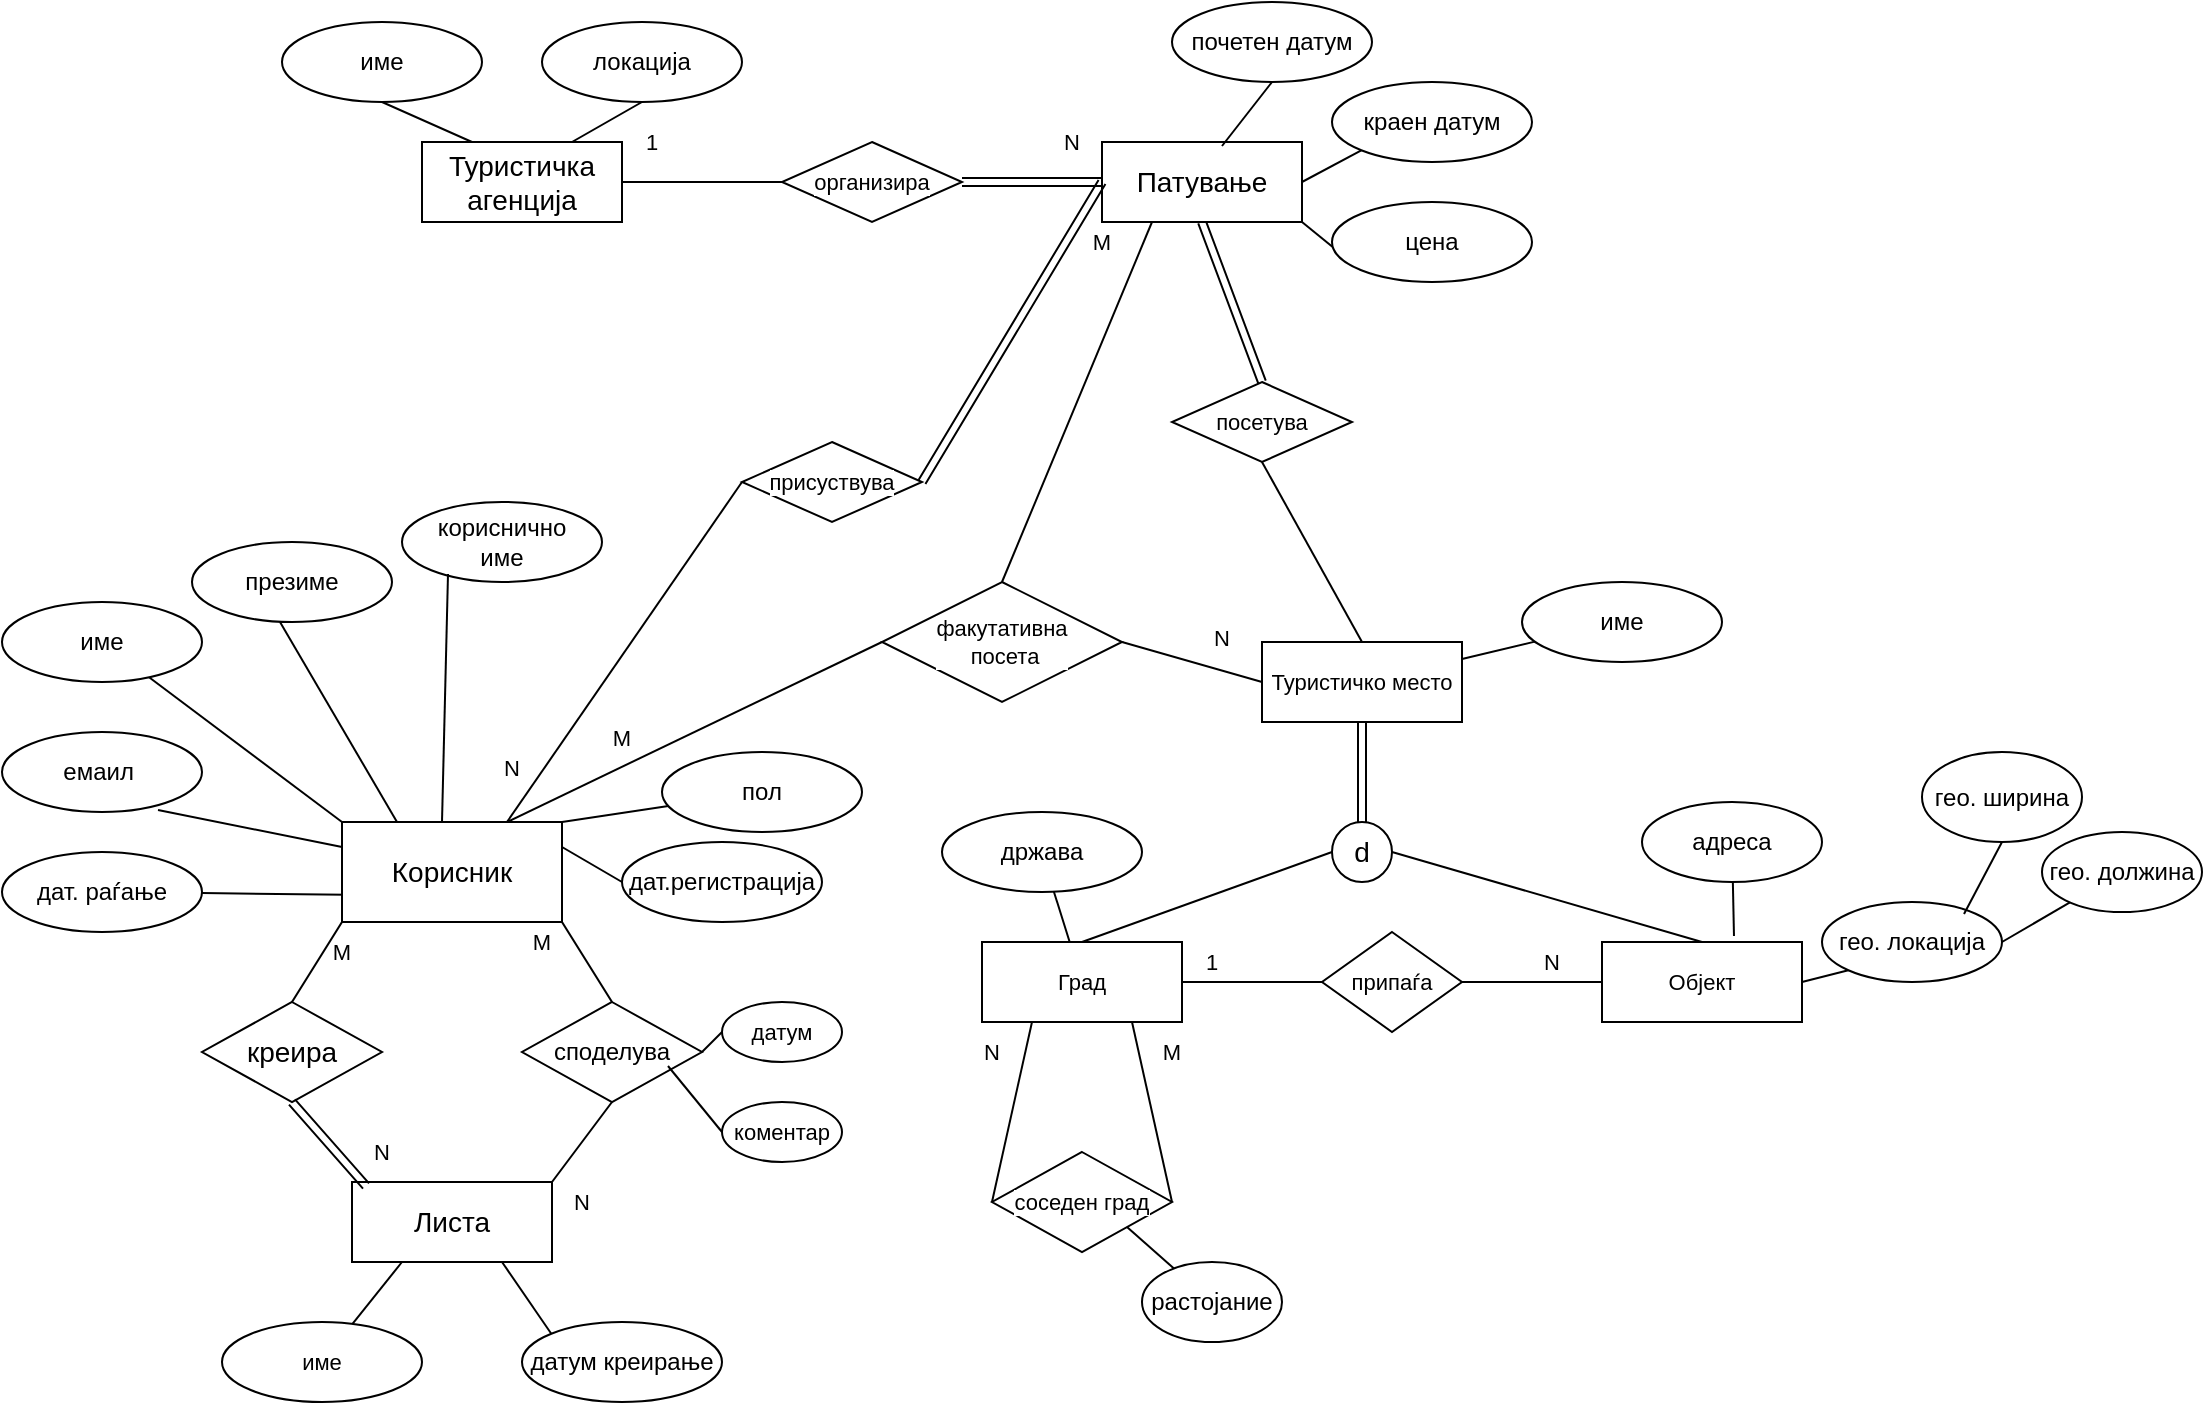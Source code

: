 <mxfile version="24.4.8" type="github">
  <diagram id="R2lEEEUBdFMjLlhIrx00" name="Page-1">
    <mxGraphModel dx="2317" dy="1823" grid="1" gridSize="10" guides="1" tooltips="1" connect="1" arrows="1" fold="1" page="1" pageScale="1" pageWidth="850" pageHeight="1100" math="0" shadow="0" extFonts="Permanent Marker^https://fonts.googleapis.com/css?family=Permanent+Marker">
      <root>
        <mxCell id="0" />
        <mxCell id="1" parent="0" />
        <mxCell id="7aG0326rbREsG-0OaRxS-46" style="edgeStyle=none;rounded=0;orthogonalLoop=1;jettySize=auto;html=1;exitX=0;exitY=0;exitDx=0;exitDy=0;strokeColor=default;align=center;verticalAlign=middle;fontFamily=Helvetica;fontSize=11;fontColor=default;labelBackgroundColor=default;endArrow=none;endFill=0;" edge="1" parent="1" source="7aG0326rbREsG-0OaRxS-36" target="7aG0326rbREsG-0OaRxS-37">
          <mxGeometry relative="1" as="geometry" />
        </mxCell>
        <mxCell id="7aG0326rbREsG-0OaRxS-49" style="edgeStyle=none;rounded=0;orthogonalLoop=1;jettySize=auto;html=1;exitX=1;exitY=0;exitDx=0;exitDy=0;strokeColor=default;align=center;verticalAlign=middle;fontFamily=Helvetica;fontSize=11;fontColor=default;labelBackgroundColor=default;endArrow=none;endFill=0;" edge="1" parent="1" source="7aG0326rbREsG-0OaRxS-36" target="7aG0326rbREsG-0OaRxS-43">
          <mxGeometry relative="1" as="geometry" />
        </mxCell>
        <mxCell id="7aG0326rbREsG-0OaRxS-50" style="edgeStyle=none;rounded=0;orthogonalLoop=1;jettySize=auto;html=1;exitX=1;exitY=0.25;exitDx=0;exitDy=0;entryX=0;entryY=0.5;entryDx=0;entryDy=0;strokeColor=default;align=center;verticalAlign=middle;fontFamily=Helvetica;fontSize=11;fontColor=default;labelBackgroundColor=default;endArrow=none;endFill=0;" edge="1" parent="1" source="7aG0326rbREsG-0OaRxS-36" target="7aG0326rbREsG-0OaRxS-42">
          <mxGeometry relative="1" as="geometry" />
        </mxCell>
        <mxCell id="7aG0326rbREsG-0OaRxS-51" style="edgeStyle=none;rounded=0;orthogonalLoop=1;jettySize=auto;html=1;exitX=1;exitY=0.75;exitDx=0;exitDy=0;strokeColor=default;align=center;verticalAlign=middle;fontFamily=Helvetica;fontSize=11;fontColor=default;labelBackgroundColor=default;endArrow=none;endFill=0;" edge="1" parent="1" source="7aG0326rbREsG-0OaRxS-36" target="7aG0326rbREsG-0OaRxS-41">
          <mxGeometry relative="1" as="geometry" />
        </mxCell>
        <mxCell id="7aG0326rbREsG-0OaRxS-58" style="edgeStyle=none;rounded=0;orthogonalLoop=1;jettySize=auto;html=1;exitX=0;exitY=1;exitDx=0;exitDy=0;entryX=0.5;entryY=0;entryDx=0;entryDy=0;strokeColor=default;align=center;verticalAlign=middle;fontFamily=Helvetica;fontSize=11;fontColor=default;labelBackgroundColor=default;endArrow=none;endFill=0;" edge="1" parent="1" source="7aG0326rbREsG-0OaRxS-36" target="7aG0326rbREsG-0OaRxS-57">
          <mxGeometry relative="1" as="geometry" />
        </mxCell>
        <mxCell id="7aG0326rbREsG-0OaRxS-67" style="edgeStyle=none;rounded=0;orthogonalLoop=1;jettySize=auto;html=1;exitX=1;exitY=1;exitDx=0;exitDy=0;entryX=0.5;entryY=0;entryDx=0;entryDy=0;strokeColor=default;align=center;verticalAlign=middle;fontFamily=Helvetica;fontSize=11;fontColor=default;labelBackgroundColor=default;endArrow=none;endFill=0;" edge="1" parent="1" source="7aG0326rbREsG-0OaRxS-36" target="7aG0326rbREsG-0OaRxS-66">
          <mxGeometry relative="1" as="geometry" />
        </mxCell>
        <mxCell id="7aG0326rbREsG-0OaRxS-138" style="edgeStyle=none;rounded=0;orthogonalLoop=1;jettySize=auto;html=1;exitX=0.75;exitY=0;exitDx=0;exitDy=0;entryX=0;entryY=0.5;entryDx=0;entryDy=0;strokeColor=default;align=center;verticalAlign=middle;fontFamily=Helvetica;fontSize=11;fontColor=default;labelBackgroundColor=default;endArrow=none;endFill=0;" edge="1" parent="1" source="7aG0326rbREsG-0OaRxS-36" target="7aG0326rbREsG-0OaRxS-137">
          <mxGeometry relative="1" as="geometry" />
        </mxCell>
        <mxCell id="7aG0326rbREsG-0OaRxS-144" style="edgeStyle=none;rounded=0;orthogonalLoop=1;jettySize=auto;html=1;exitX=0.75;exitY=0;exitDx=0;exitDy=0;entryX=0;entryY=0.5;entryDx=0;entryDy=0;strokeColor=default;align=center;verticalAlign=middle;fontFamily=Helvetica;fontSize=11;fontColor=default;labelBackgroundColor=default;endArrow=none;endFill=0;" edge="1" parent="1" source="7aG0326rbREsG-0OaRxS-36" target="7aG0326rbREsG-0OaRxS-143">
          <mxGeometry relative="1" as="geometry" />
        </mxCell>
        <mxCell id="7aG0326rbREsG-0OaRxS-36" value="&lt;font style=&quot;font-size: 14px;&quot;&gt;Корисник&lt;/font&gt;" style="whiteSpace=wrap;html=1;align=center;" vertex="1" parent="1">
          <mxGeometry x="140" y="180" width="110" height="50" as="geometry" />
        </mxCell>
        <mxCell id="7aG0326rbREsG-0OaRxS-37" value="име" style="ellipse;whiteSpace=wrap;html=1;align=center;" vertex="1" parent="1">
          <mxGeometry x="-30" y="70" width="100" height="40" as="geometry" />
        </mxCell>
        <mxCell id="7aG0326rbREsG-0OaRxS-38" value="презиме" style="ellipse;whiteSpace=wrap;html=1;align=center;" vertex="1" parent="1">
          <mxGeometry x="65" y="40" width="100" height="40" as="geometry" />
        </mxCell>
        <mxCell id="7aG0326rbREsG-0OaRxS-39" value="кориснично &lt;br&gt;име" style="ellipse;whiteSpace=wrap;html=1;align=center;" vertex="1" parent="1">
          <mxGeometry x="170" y="20" width="100" height="40" as="geometry" />
        </mxCell>
        <mxCell id="7aG0326rbREsG-0OaRxS-40" value="емаил&amp;nbsp;" style="ellipse;whiteSpace=wrap;html=1;align=center;" vertex="1" parent="1">
          <mxGeometry x="-30" y="135" width="100" height="40" as="geometry" />
        </mxCell>
        <mxCell id="7aG0326rbREsG-0OaRxS-41" value="дат. раѓање" style="ellipse;whiteSpace=wrap;html=1;align=center;" vertex="1" parent="1">
          <mxGeometry x="-30" y="195" width="100" height="40" as="geometry" />
        </mxCell>
        <mxCell id="7aG0326rbREsG-0OaRxS-42" value="дат.регистрација" style="ellipse;whiteSpace=wrap;html=1;align=center;" vertex="1" parent="1">
          <mxGeometry x="280" y="190" width="100" height="40" as="geometry" />
        </mxCell>
        <mxCell id="7aG0326rbREsG-0OaRxS-43" value="пол" style="ellipse;whiteSpace=wrap;html=1;align=center;" vertex="1" parent="1">
          <mxGeometry x="300" y="145" width="100" height="40" as="geometry" />
        </mxCell>
        <mxCell id="7aG0326rbREsG-0OaRxS-45" style="rounded=0;orthogonalLoop=1;jettySize=auto;html=1;exitX=0;exitY=0.25;exitDx=0;exitDy=0;entryX=0.78;entryY=0.975;entryDx=0;entryDy=0;entryPerimeter=0;endArrow=none;endFill=0;" edge="1" parent="1" source="7aG0326rbREsG-0OaRxS-36" target="7aG0326rbREsG-0OaRxS-40">
          <mxGeometry relative="1" as="geometry" />
        </mxCell>
        <mxCell id="7aG0326rbREsG-0OaRxS-47" style="edgeStyle=none;rounded=0;orthogonalLoop=1;jettySize=auto;html=1;exitX=0.25;exitY=0;exitDx=0;exitDy=0;entryX=0.44;entryY=1;entryDx=0;entryDy=0;entryPerimeter=0;strokeColor=default;align=center;verticalAlign=middle;fontFamily=Helvetica;fontSize=11;fontColor=default;labelBackgroundColor=default;endArrow=none;endFill=0;" edge="1" parent="1" source="7aG0326rbREsG-0OaRxS-36" target="7aG0326rbREsG-0OaRxS-38">
          <mxGeometry relative="1" as="geometry" />
        </mxCell>
        <mxCell id="7aG0326rbREsG-0OaRxS-48" style="edgeStyle=none;rounded=0;orthogonalLoop=1;jettySize=auto;html=1;exitX=0.5;exitY=0;exitDx=0;exitDy=0;entryX=0.23;entryY=0.9;entryDx=0;entryDy=0;entryPerimeter=0;strokeColor=default;align=center;verticalAlign=middle;fontFamily=Helvetica;fontSize=11;fontColor=default;labelBackgroundColor=default;endArrow=none;endFill=0;" edge="1" parent="1" target="7aG0326rbREsG-0OaRxS-39">
          <mxGeometry relative="1" as="geometry">
            <mxPoint x="190" y="180" as="sourcePoint" />
            <mxPoint x="172" y="52" as="targetPoint" />
          </mxGeometry>
        </mxCell>
        <mxCell id="7aG0326rbREsG-0OaRxS-55" style="edgeStyle=none;rounded=0;orthogonalLoop=1;jettySize=auto;html=1;exitX=0.25;exitY=1;exitDx=0;exitDy=0;strokeColor=default;align=center;verticalAlign=middle;fontFamily=Helvetica;fontSize=11;fontColor=default;labelBackgroundColor=default;endArrow=none;endFill=0;" edge="1" parent="1" source="7aG0326rbREsG-0OaRxS-52" target="7aG0326rbREsG-0OaRxS-53">
          <mxGeometry relative="1" as="geometry" />
        </mxCell>
        <mxCell id="7aG0326rbREsG-0OaRxS-56" style="edgeStyle=none;rounded=0;orthogonalLoop=1;jettySize=auto;html=1;exitX=0.75;exitY=1;exitDx=0;exitDy=0;entryX=0;entryY=0;entryDx=0;entryDy=0;strokeColor=default;align=center;verticalAlign=middle;fontFamily=Helvetica;fontSize=11;fontColor=default;labelBackgroundColor=default;endArrow=none;endFill=0;" edge="1" parent="1" source="7aG0326rbREsG-0OaRxS-52" target="7aG0326rbREsG-0OaRxS-54">
          <mxGeometry relative="1" as="geometry" />
        </mxCell>
        <mxCell id="7aG0326rbREsG-0OaRxS-52" value="&lt;font style=&quot;font-size: 14px;&quot;&gt;Листа&lt;/font&gt;" style="whiteSpace=wrap;html=1;align=center;fontFamily=Helvetica;fontSize=11;fontColor=default;labelBackgroundColor=default;" vertex="1" parent="1">
          <mxGeometry x="145" y="360" width="100" height="40" as="geometry" />
        </mxCell>
        <mxCell id="7aG0326rbREsG-0OaRxS-53" value="име" style="ellipse;whiteSpace=wrap;html=1;align=center;fontFamily=Helvetica;fontSize=11;fontColor=default;labelBackgroundColor=default;" vertex="1" parent="1">
          <mxGeometry x="80" y="430" width="100" height="40" as="geometry" />
        </mxCell>
        <mxCell id="7aG0326rbREsG-0OaRxS-54" value="датум креирање" style="ellipse;whiteSpace=wrap;html=1;align=center;" vertex="1" parent="1">
          <mxGeometry x="230" y="430" width="100" height="40" as="geometry" />
        </mxCell>
        <mxCell id="7aG0326rbREsG-0OaRxS-57" value="&lt;font style=&quot;font-size: 14px;&quot;&gt;креира&lt;/font&gt;" style="shape=rhombus;perimeter=rhombusPerimeter;whiteSpace=wrap;html=1;align=center;fontFamily=Helvetica;fontSize=11;fontColor=default;labelBackgroundColor=default;" vertex="1" parent="1">
          <mxGeometry x="70" y="270" width="90" height="50" as="geometry" />
        </mxCell>
        <mxCell id="7aG0326rbREsG-0OaRxS-59" style="edgeStyle=none;rounded=0;orthogonalLoop=1;jettySize=auto;html=1;exitX=0.5;exitY=1;exitDx=0;exitDy=0;entryX=0.07;entryY=0.05;entryDx=0;entryDy=0;entryPerimeter=0;strokeColor=default;align=center;verticalAlign=middle;fontFamily=Helvetica;fontSize=11;fontColor=default;labelBackgroundColor=default;endArrow=none;endFill=0;shape=link;" edge="1" parent="1" source="7aG0326rbREsG-0OaRxS-57" target="7aG0326rbREsG-0OaRxS-52">
          <mxGeometry relative="1" as="geometry" />
        </mxCell>
        <mxCell id="7aG0326rbREsG-0OaRxS-63" value="N" style="text;strokeColor=none;align=center;fillColor=none;html=1;verticalAlign=middle;whiteSpace=wrap;rounded=0;fontFamily=Helvetica;fontSize=11;fontColor=default;labelBackgroundColor=default;" vertex="1" parent="1">
          <mxGeometry x="130" y="330" width="60" height="30" as="geometry" />
        </mxCell>
        <mxCell id="7aG0326rbREsG-0OaRxS-64" value="M" style="text;strokeColor=none;align=center;fillColor=none;html=1;verticalAlign=middle;whiteSpace=wrap;rounded=0;fontFamily=Helvetica;fontSize=11;fontColor=default;labelBackgroundColor=default;" vertex="1" parent="1">
          <mxGeometry x="110" y="230" width="60" height="30" as="geometry" />
        </mxCell>
        <mxCell id="7aG0326rbREsG-0OaRxS-76" style="edgeStyle=none;rounded=0;orthogonalLoop=1;jettySize=auto;html=1;exitX=0.5;exitY=1;exitDx=0;exitDy=0;entryX=1;entryY=0;entryDx=0;entryDy=0;strokeColor=default;align=center;verticalAlign=middle;fontFamily=Helvetica;fontSize=11;fontColor=default;labelBackgroundColor=default;endArrow=none;endFill=0;" edge="1" parent="1" source="7aG0326rbREsG-0OaRxS-66" target="7aG0326rbREsG-0OaRxS-52">
          <mxGeometry relative="1" as="geometry" />
        </mxCell>
        <mxCell id="7aG0326rbREsG-0OaRxS-66" value="&lt;font style=&quot;font-size: 12px;&quot;&gt;споделува&lt;/font&gt;" style="shape=rhombus;perimeter=rhombusPerimeter;whiteSpace=wrap;html=1;align=center;fontFamily=Helvetica;fontSize=11;fontColor=default;labelBackgroundColor=default;" vertex="1" parent="1">
          <mxGeometry x="230" y="270" width="90" height="50" as="geometry" />
        </mxCell>
        <mxCell id="7aG0326rbREsG-0OaRxS-72" style="edgeStyle=none;rounded=0;orthogonalLoop=1;jettySize=auto;html=1;exitX=0;exitY=0.5;exitDx=0;exitDy=0;entryX=1;entryY=0.5;entryDx=0;entryDy=0;strokeColor=default;align=center;verticalAlign=middle;fontFamily=Helvetica;fontSize=11;fontColor=default;labelBackgroundColor=default;endArrow=none;endFill=0;" edge="1" parent="1" source="7aG0326rbREsG-0OaRxS-69" target="7aG0326rbREsG-0OaRxS-66">
          <mxGeometry relative="1" as="geometry" />
        </mxCell>
        <mxCell id="7aG0326rbREsG-0OaRxS-69" value="датум" style="ellipse;whiteSpace=wrap;html=1;align=center;fontFamily=Helvetica;fontSize=11;fontColor=default;labelBackgroundColor=default;" vertex="1" parent="1">
          <mxGeometry x="330" y="270" width="60" height="30" as="geometry" />
        </mxCell>
        <mxCell id="7aG0326rbREsG-0OaRxS-71" value="коментар" style="ellipse;whiteSpace=wrap;html=1;align=center;fontFamily=Helvetica;fontSize=11;fontColor=default;labelBackgroundColor=default;" vertex="1" parent="1">
          <mxGeometry x="330" y="320" width="60" height="30" as="geometry" />
        </mxCell>
        <mxCell id="7aG0326rbREsG-0OaRxS-73" style="edgeStyle=none;rounded=0;orthogonalLoop=1;jettySize=auto;html=1;exitX=0;exitY=0.5;exitDx=0;exitDy=0;entryX=0.811;entryY=0.64;entryDx=0;entryDy=0;entryPerimeter=0;strokeColor=default;align=center;verticalAlign=middle;fontFamily=Helvetica;fontSize=11;fontColor=default;labelBackgroundColor=default;endArrow=none;endFill=0;" edge="1" parent="1" source="7aG0326rbREsG-0OaRxS-71" target="7aG0326rbREsG-0OaRxS-66">
          <mxGeometry relative="1" as="geometry" />
        </mxCell>
        <mxCell id="7aG0326rbREsG-0OaRxS-77" value="N" style="text;strokeColor=none;align=center;fillColor=none;html=1;verticalAlign=middle;whiteSpace=wrap;rounded=0;fontFamily=Helvetica;fontSize=11;fontColor=default;labelBackgroundColor=default;" vertex="1" parent="1">
          <mxGeometry x="240" y="360" width="40" height="20" as="geometry" />
        </mxCell>
        <mxCell id="7aG0326rbREsG-0OaRxS-78" value="M" style="text;strokeColor=none;align=center;fillColor=none;html=1;verticalAlign=middle;whiteSpace=wrap;rounded=0;fontFamily=Helvetica;fontSize=11;fontColor=default;labelBackgroundColor=default;" vertex="1" parent="1">
          <mxGeometry x="220" y="230" width="40" height="20" as="geometry" />
        </mxCell>
        <mxCell id="7aG0326rbREsG-0OaRxS-79" value="Туристичко место" style="whiteSpace=wrap;html=1;align=center;fontFamily=Helvetica;fontSize=11;fontColor=default;labelBackgroundColor=default;" vertex="1" parent="1">
          <mxGeometry x="600" y="90" width="100" height="40" as="geometry" />
        </mxCell>
        <mxCell id="7aG0326rbREsG-0OaRxS-85" style="edgeStyle=none;rounded=0;orthogonalLoop=1;jettySize=auto;html=1;exitX=1;exitY=0.5;exitDx=0;exitDy=0;entryX=0.5;entryY=0;entryDx=0;entryDy=0;strokeColor=default;align=center;verticalAlign=middle;fontFamily=Helvetica;fontSize=11;fontColor=default;labelBackgroundColor=default;endArrow=none;endFill=0;" edge="1" parent="1" source="7aG0326rbREsG-0OaRxS-80" target="7aG0326rbREsG-0OaRxS-83">
          <mxGeometry relative="1" as="geometry" />
        </mxCell>
        <mxCell id="7aG0326rbREsG-0OaRxS-80" value="&lt;font style=&quot;font-size: 14px;&quot;&gt;d&lt;/font&gt;" style="ellipse;whiteSpace=wrap;html=1;aspect=fixed;fontFamily=Helvetica;fontSize=11;fontColor=default;labelBackgroundColor=default;" vertex="1" parent="1">
          <mxGeometry x="635" y="180" width="30" height="30" as="geometry" />
        </mxCell>
        <mxCell id="7aG0326rbREsG-0OaRxS-81" style="edgeStyle=none;rounded=0;orthogonalLoop=1;jettySize=auto;html=1;exitX=0.5;exitY=1;exitDx=0;exitDy=0;strokeColor=default;align=center;verticalAlign=middle;fontFamily=Helvetica;fontSize=11;fontColor=default;labelBackgroundColor=default;endArrow=none;endFill=0;shape=link;" edge="1" parent="1" source="7aG0326rbREsG-0OaRxS-79" target="7aG0326rbREsG-0OaRxS-80">
          <mxGeometry relative="1" as="geometry" />
        </mxCell>
        <mxCell id="7aG0326rbREsG-0OaRxS-84" style="edgeStyle=none;rounded=0;orthogonalLoop=1;jettySize=auto;html=1;exitX=0.5;exitY=0;exitDx=0;exitDy=0;entryX=0;entryY=0.5;entryDx=0;entryDy=0;strokeColor=default;align=center;verticalAlign=middle;fontFamily=Helvetica;fontSize=11;fontColor=default;labelBackgroundColor=default;endArrow=none;endFill=0;" edge="1" parent="1" source="7aG0326rbREsG-0OaRxS-82" target="7aG0326rbREsG-0OaRxS-80">
          <mxGeometry relative="1" as="geometry" />
        </mxCell>
        <mxCell id="7aG0326rbREsG-0OaRxS-100" value="" style="edgeStyle=none;rounded=0;orthogonalLoop=1;jettySize=auto;html=1;strokeColor=default;align=center;verticalAlign=middle;fontFamily=Helvetica;fontSize=11;fontColor=default;labelBackgroundColor=default;endArrow=none;endFill=0;" edge="1" parent="1" source="7aG0326rbREsG-0OaRxS-82" target="7aG0326rbREsG-0OaRxS-99">
          <mxGeometry relative="1" as="geometry" />
        </mxCell>
        <mxCell id="7aG0326rbREsG-0OaRxS-110" style="edgeStyle=none;rounded=0;orthogonalLoop=1;jettySize=auto;html=1;exitX=0.25;exitY=1;exitDx=0;exitDy=0;entryX=0;entryY=0.5;entryDx=0;entryDy=0;strokeColor=default;align=center;verticalAlign=middle;fontFamily=Helvetica;fontSize=11;fontColor=default;labelBackgroundColor=default;endArrow=none;endFill=0;" edge="1" parent="1" source="7aG0326rbREsG-0OaRxS-82" target="7aG0326rbREsG-0OaRxS-107">
          <mxGeometry relative="1" as="geometry" />
        </mxCell>
        <mxCell id="7aG0326rbREsG-0OaRxS-111" style="edgeStyle=none;rounded=0;orthogonalLoop=1;jettySize=auto;html=1;exitX=0.75;exitY=1;exitDx=0;exitDy=0;entryX=1;entryY=0.5;entryDx=0;entryDy=0;strokeColor=default;align=center;verticalAlign=middle;fontFamily=Helvetica;fontSize=11;fontColor=default;labelBackgroundColor=default;endArrow=none;endFill=0;" edge="1" parent="1" source="7aG0326rbREsG-0OaRxS-82" target="7aG0326rbREsG-0OaRxS-107">
          <mxGeometry relative="1" as="geometry" />
        </mxCell>
        <mxCell id="7aG0326rbREsG-0OaRxS-82" value="Град" style="whiteSpace=wrap;html=1;align=center;fontFamily=Helvetica;fontSize=11;fontColor=default;labelBackgroundColor=default;" vertex="1" parent="1">
          <mxGeometry x="460" y="240" width="100" height="40" as="geometry" />
        </mxCell>
        <mxCell id="7aG0326rbREsG-0OaRxS-92" style="edgeStyle=none;rounded=0;orthogonalLoop=1;jettySize=auto;html=1;exitX=1;exitY=0.5;exitDx=0;exitDy=0;entryX=0;entryY=1;entryDx=0;entryDy=0;strokeColor=default;align=center;verticalAlign=middle;fontFamily=Helvetica;fontSize=11;fontColor=default;labelBackgroundColor=default;endArrow=none;endFill=0;" edge="1" parent="1" source="7aG0326rbREsG-0OaRxS-83" target="7aG0326rbREsG-0OaRxS-89">
          <mxGeometry relative="1" as="geometry" />
        </mxCell>
        <mxCell id="7aG0326rbREsG-0OaRxS-83" value="Објект" style="whiteSpace=wrap;html=1;align=center;fontFamily=Helvetica;fontSize=11;fontColor=default;labelBackgroundColor=default;" vertex="1" parent="1">
          <mxGeometry x="770" y="240" width="100" height="40" as="geometry" />
        </mxCell>
        <mxCell id="7aG0326rbREsG-0OaRxS-87" value="" style="edgeStyle=none;rounded=0;orthogonalLoop=1;jettySize=auto;html=1;strokeColor=default;align=center;verticalAlign=middle;fontFamily=Helvetica;fontSize=11;fontColor=default;labelBackgroundColor=default;endArrow=none;endFill=0;" edge="1" parent="1" source="7aG0326rbREsG-0OaRxS-86" target="7aG0326rbREsG-0OaRxS-79">
          <mxGeometry relative="1" as="geometry" />
        </mxCell>
        <mxCell id="7aG0326rbREsG-0OaRxS-86" value="име" style="ellipse;whiteSpace=wrap;html=1;align=center;" vertex="1" parent="1">
          <mxGeometry x="730" y="60" width="100" height="40" as="geometry" />
        </mxCell>
        <mxCell id="7aG0326rbREsG-0OaRxS-91" value="" style="edgeStyle=none;rounded=0;orthogonalLoop=1;jettySize=auto;html=1;strokeColor=default;align=center;verticalAlign=middle;fontFamily=Helvetica;fontSize=11;fontColor=default;labelBackgroundColor=default;endArrow=none;endFill=0;entryX=0.66;entryY=-0.075;entryDx=0;entryDy=0;entryPerimeter=0;" edge="1" parent="1" source="7aG0326rbREsG-0OaRxS-88" target="7aG0326rbREsG-0OaRxS-83">
          <mxGeometry relative="1" as="geometry" />
        </mxCell>
        <mxCell id="7aG0326rbREsG-0OaRxS-88" value="адреса" style="ellipse;whiteSpace=wrap;html=1;align=center;" vertex="1" parent="1">
          <mxGeometry x="790" y="170" width="90" height="40" as="geometry" />
        </mxCell>
        <mxCell id="7aG0326rbREsG-0OaRxS-96" style="edgeStyle=none;rounded=0;orthogonalLoop=1;jettySize=auto;html=1;exitX=1;exitY=0.5;exitDx=0;exitDy=0;strokeColor=default;align=center;verticalAlign=middle;fontFamily=Helvetica;fontSize=11;fontColor=default;labelBackgroundColor=default;endArrow=none;endFill=0;" edge="1" parent="1" source="7aG0326rbREsG-0OaRxS-89" target="7aG0326rbREsG-0OaRxS-94">
          <mxGeometry relative="1" as="geometry" />
        </mxCell>
        <mxCell id="7aG0326rbREsG-0OaRxS-89" value="гео. локација" style="ellipse;whiteSpace=wrap;html=1;align=center;" vertex="1" parent="1">
          <mxGeometry x="880" y="220" width="90" height="40" as="geometry" />
        </mxCell>
        <mxCell id="7aG0326rbREsG-0OaRxS-93" value="гео. ширина" style="ellipse;whiteSpace=wrap;html=1;align=center;" vertex="1" parent="1">
          <mxGeometry x="930" y="145" width="80" height="45" as="geometry" />
        </mxCell>
        <mxCell id="7aG0326rbREsG-0OaRxS-94" value="гео. должина" style="ellipse;whiteSpace=wrap;html=1;align=center;" vertex="1" parent="1">
          <mxGeometry x="990" y="185" width="80" height="40" as="geometry" />
        </mxCell>
        <mxCell id="7aG0326rbREsG-0OaRxS-95" style="edgeStyle=none;rounded=0;orthogonalLoop=1;jettySize=auto;html=1;exitX=0.5;exitY=1;exitDx=0;exitDy=0;entryX=0.789;entryY=0.15;entryDx=0;entryDy=0;entryPerimeter=0;strokeColor=default;align=center;verticalAlign=middle;fontFamily=Helvetica;fontSize=11;fontColor=default;labelBackgroundColor=default;endArrow=none;endFill=0;" edge="1" parent="1" source="7aG0326rbREsG-0OaRxS-93" target="7aG0326rbREsG-0OaRxS-89">
          <mxGeometry relative="1" as="geometry" />
        </mxCell>
        <mxCell id="7aG0326rbREsG-0OaRxS-98" value="" style="edgeStyle=none;rounded=0;orthogonalLoop=1;jettySize=auto;html=1;strokeColor=default;align=center;verticalAlign=middle;fontFamily=Helvetica;fontSize=11;fontColor=default;labelBackgroundColor=default;endArrow=none;endFill=0;" edge="1" parent="1" source="7aG0326rbREsG-0OaRxS-97" target="7aG0326rbREsG-0OaRxS-82">
          <mxGeometry relative="1" as="geometry" />
        </mxCell>
        <mxCell id="7aG0326rbREsG-0OaRxS-97" value="држава" style="ellipse;whiteSpace=wrap;html=1;align=center;" vertex="1" parent="1">
          <mxGeometry x="440" y="175" width="100" height="40" as="geometry" />
        </mxCell>
        <mxCell id="7aG0326rbREsG-0OaRxS-101" value="" style="edgeStyle=none;rounded=0;orthogonalLoop=1;jettySize=auto;html=1;strokeColor=default;align=center;verticalAlign=middle;fontFamily=Helvetica;fontSize=11;fontColor=default;labelBackgroundColor=default;endArrow=none;endFill=0;" edge="1" parent="1" source="7aG0326rbREsG-0OaRxS-99" target="7aG0326rbREsG-0OaRxS-83">
          <mxGeometry relative="1" as="geometry" />
        </mxCell>
        <mxCell id="7aG0326rbREsG-0OaRxS-99" value="припаѓа" style="shape=rhombus;perimeter=rhombusPerimeter;whiteSpace=wrap;html=1;align=center;fontFamily=Helvetica;fontSize=11;fontColor=default;labelBackgroundColor=default;" vertex="1" parent="1">
          <mxGeometry x="630" y="235" width="70" height="50" as="geometry" />
        </mxCell>
        <mxCell id="7aG0326rbREsG-0OaRxS-102" value="N" style="text;strokeColor=none;align=center;fillColor=none;html=1;verticalAlign=middle;whiteSpace=wrap;rounded=0;fontFamily=Helvetica;fontSize=11;fontColor=default;labelBackgroundColor=default;" vertex="1" parent="1">
          <mxGeometry x="730" y="240" width="30" height="20" as="geometry" />
        </mxCell>
        <mxCell id="7aG0326rbREsG-0OaRxS-104" value="1" style="text;strokeColor=none;align=center;fillColor=none;html=1;verticalAlign=middle;whiteSpace=wrap;rounded=0;fontFamily=Helvetica;fontSize=11;fontColor=default;labelBackgroundColor=default;" vertex="1" parent="1">
          <mxGeometry x="560" y="240" width="30" height="20" as="geometry" />
        </mxCell>
        <mxCell id="7aG0326rbREsG-0OaRxS-115" style="edgeStyle=none;rounded=0;orthogonalLoop=1;jettySize=auto;html=1;exitX=1;exitY=1;exitDx=0;exitDy=0;strokeColor=default;align=center;verticalAlign=middle;fontFamily=Helvetica;fontSize=11;fontColor=default;labelBackgroundColor=default;endArrow=none;endFill=0;" edge="1" parent="1" source="7aG0326rbREsG-0OaRxS-107" target="7aG0326rbREsG-0OaRxS-114">
          <mxGeometry relative="1" as="geometry" />
        </mxCell>
        <mxCell id="7aG0326rbREsG-0OaRxS-107" value="соседен град" style="shape=rhombus;perimeter=rhombusPerimeter;whiteSpace=wrap;html=1;align=center;fontFamily=Helvetica;fontSize=11;fontColor=default;labelBackgroundColor=default;" vertex="1" parent="1">
          <mxGeometry x="465" y="345" width="90" height="50" as="geometry" />
        </mxCell>
        <mxCell id="7aG0326rbREsG-0OaRxS-112" value="N" style="text;strokeColor=none;align=center;fillColor=none;html=1;verticalAlign=middle;whiteSpace=wrap;rounded=0;fontFamily=Helvetica;fontSize=11;fontColor=default;labelBackgroundColor=default;" vertex="1" parent="1">
          <mxGeometry x="450" y="285" width="30" height="20" as="geometry" />
        </mxCell>
        <mxCell id="7aG0326rbREsG-0OaRxS-113" value="М" style="text;strokeColor=none;align=center;fillColor=none;html=1;verticalAlign=middle;whiteSpace=wrap;rounded=0;fontFamily=Helvetica;fontSize=11;fontColor=default;labelBackgroundColor=default;" vertex="1" parent="1">
          <mxGeometry x="540" y="285" width="30" height="20" as="geometry" />
        </mxCell>
        <mxCell id="7aG0326rbREsG-0OaRxS-114" value="растојание" style="ellipse;whiteSpace=wrap;html=1;align=center;" vertex="1" parent="1">
          <mxGeometry x="540" y="400" width="70" height="40" as="geometry" />
        </mxCell>
        <mxCell id="7aG0326rbREsG-0OaRxS-123" value="" style="edgeStyle=none;rounded=0;orthogonalLoop=1;jettySize=auto;html=1;strokeColor=default;align=center;verticalAlign=middle;fontFamily=Helvetica;fontSize=11;fontColor=default;labelBackgroundColor=default;endArrow=none;endFill=0;" edge="1" parent="1" source="7aG0326rbREsG-0OaRxS-116" target="7aG0326rbREsG-0OaRxS-122">
          <mxGeometry relative="1" as="geometry" />
        </mxCell>
        <mxCell id="7aG0326rbREsG-0OaRxS-116" value="&lt;font style=&quot;font-size: 14px;&quot;&gt;Туристичка агенција&lt;/font&gt;" style="whiteSpace=wrap;html=1;align=center;fontFamily=Helvetica;fontSize=11;fontColor=default;labelBackgroundColor=default;" vertex="1" parent="1">
          <mxGeometry x="180" y="-160" width="100" height="40" as="geometry" />
        </mxCell>
        <mxCell id="7aG0326rbREsG-0OaRxS-124" value="" style="edgeStyle=none;rounded=0;orthogonalLoop=1;jettySize=auto;html=1;strokeColor=default;align=center;verticalAlign=middle;fontFamily=Helvetica;fontSize=11;fontColor=default;labelBackgroundColor=default;endArrow=none;endFill=0;shape=link;" edge="1" parent="1" source="7aG0326rbREsG-0OaRxS-117" target="7aG0326rbREsG-0OaRxS-122">
          <mxGeometry relative="1" as="geometry" />
        </mxCell>
        <mxCell id="7aG0326rbREsG-0OaRxS-126" style="edgeStyle=none;rounded=0;orthogonalLoop=1;jettySize=auto;html=1;exitX=0.5;exitY=1;exitDx=0;exitDy=0;entryX=0.5;entryY=0;entryDx=0;entryDy=0;strokeColor=default;align=center;verticalAlign=middle;fontFamily=Helvetica;fontSize=11;fontColor=default;labelBackgroundColor=default;endArrow=none;endFill=0;shape=link;" edge="1" parent="1" source="7aG0326rbREsG-0OaRxS-117" target="7aG0326rbREsG-0OaRxS-125">
          <mxGeometry relative="1" as="geometry" />
        </mxCell>
        <mxCell id="7aG0326rbREsG-0OaRxS-135" style="edgeStyle=none;rounded=0;orthogonalLoop=1;jettySize=auto;html=1;exitX=1;exitY=0.5;exitDx=0;exitDy=0;entryX=0;entryY=1;entryDx=0;entryDy=0;strokeColor=default;align=center;verticalAlign=middle;fontFamily=Helvetica;fontSize=11;fontColor=default;labelBackgroundColor=default;endArrow=none;endFill=0;" edge="1" parent="1" source="7aG0326rbREsG-0OaRxS-117" target="7aG0326rbREsG-0OaRxS-132">
          <mxGeometry relative="1" as="geometry" />
        </mxCell>
        <mxCell id="7aG0326rbREsG-0OaRxS-136" style="edgeStyle=none;rounded=0;orthogonalLoop=1;jettySize=auto;html=1;exitX=1;exitY=1;exitDx=0;exitDy=0;entryX=0;entryY=1;entryDx=0;entryDy=0;strokeColor=default;align=center;verticalAlign=middle;fontFamily=Helvetica;fontSize=11;fontColor=default;labelBackgroundColor=default;endArrow=none;endFill=0;" edge="1" parent="1" source="7aG0326rbREsG-0OaRxS-117" target="7aG0326rbREsG-0OaRxS-133">
          <mxGeometry relative="1" as="geometry" />
        </mxCell>
        <mxCell id="7aG0326rbREsG-0OaRxS-117" value="&lt;font style=&quot;font-size: 14px;&quot;&gt;Патување&lt;/font&gt;" style="whiteSpace=wrap;html=1;align=center;fontFamily=Helvetica;fontSize=11;fontColor=default;labelBackgroundColor=default;" vertex="1" parent="1">
          <mxGeometry x="520" y="-160" width="100" height="40" as="geometry" />
        </mxCell>
        <mxCell id="7aG0326rbREsG-0OaRxS-120" style="edgeStyle=none;rounded=0;orthogonalLoop=1;jettySize=auto;html=1;exitX=0.5;exitY=1;exitDx=0;exitDy=0;entryX=0.25;entryY=0;entryDx=0;entryDy=0;strokeColor=default;align=center;verticalAlign=middle;fontFamily=Helvetica;fontSize=11;fontColor=default;labelBackgroundColor=default;endArrow=none;endFill=0;" edge="1" parent="1" source="7aG0326rbREsG-0OaRxS-118" target="7aG0326rbREsG-0OaRxS-116">
          <mxGeometry relative="1" as="geometry" />
        </mxCell>
        <mxCell id="7aG0326rbREsG-0OaRxS-118" value="име" style="ellipse;whiteSpace=wrap;html=1;align=center;" vertex="1" parent="1">
          <mxGeometry x="110" y="-220" width="100" height="40" as="geometry" />
        </mxCell>
        <mxCell id="7aG0326rbREsG-0OaRxS-121" style="edgeStyle=none;rounded=0;orthogonalLoop=1;jettySize=auto;html=1;exitX=0.5;exitY=1;exitDx=0;exitDy=0;entryX=0.75;entryY=0;entryDx=0;entryDy=0;strokeColor=default;align=center;verticalAlign=middle;fontFamily=Helvetica;fontSize=11;fontColor=default;labelBackgroundColor=default;endArrow=none;endFill=0;" edge="1" parent="1" source="7aG0326rbREsG-0OaRxS-119" target="7aG0326rbREsG-0OaRxS-116">
          <mxGeometry relative="1" as="geometry" />
        </mxCell>
        <mxCell id="7aG0326rbREsG-0OaRxS-119" value="локација" style="ellipse;whiteSpace=wrap;html=1;align=center;" vertex="1" parent="1">
          <mxGeometry x="240" y="-220" width="100" height="40" as="geometry" />
        </mxCell>
        <mxCell id="7aG0326rbREsG-0OaRxS-122" value="организира" style="shape=rhombus;perimeter=rhombusPerimeter;whiteSpace=wrap;html=1;align=center;fontFamily=Helvetica;fontSize=11;fontColor=default;labelBackgroundColor=default;" vertex="1" parent="1">
          <mxGeometry x="360" y="-160" width="90" height="40" as="geometry" />
        </mxCell>
        <mxCell id="7aG0326rbREsG-0OaRxS-127" style="edgeStyle=none;rounded=0;orthogonalLoop=1;jettySize=auto;html=1;exitX=0.5;exitY=1;exitDx=0;exitDy=0;entryX=0.5;entryY=0;entryDx=0;entryDy=0;strokeColor=default;align=center;verticalAlign=middle;fontFamily=Helvetica;fontSize=11;fontColor=default;labelBackgroundColor=default;endArrow=none;endFill=0;" edge="1" parent="1" source="7aG0326rbREsG-0OaRxS-125" target="7aG0326rbREsG-0OaRxS-79">
          <mxGeometry relative="1" as="geometry" />
        </mxCell>
        <mxCell id="7aG0326rbREsG-0OaRxS-125" value="посетува" style="shape=rhombus;perimeter=rhombusPerimeter;whiteSpace=wrap;html=1;align=center;fontFamily=Helvetica;fontSize=11;fontColor=default;labelBackgroundColor=default;" vertex="1" parent="1">
          <mxGeometry x="555" y="-40" width="90" height="40" as="geometry" />
        </mxCell>
        <mxCell id="7aG0326rbREsG-0OaRxS-129" value="N" style="text;strokeColor=none;align=center;fillColor=none;html=1;verticalAlign=middle;whiteSpace=wrap;rounded=0;fontFamily=Helvetica;fontSize=11;fontColor=default;labelBackgroundColor=default;" vertex="1" parent="1">
          <mxGeometry x="490" y="-170" width="30" height="20" as="geometry" />
        </mxCell>
        <mxCell id="7aG0326rbREsG-0OaRxS-130" value="1" style="text;strokeColor=none;align=center;fillColor=none;html=1;verticalAlign=middle;whiteSpace=wrap;rounded=0;fontFamily=Helvetica;fontSize=11;fontColor=default;labelBackgroundColor=default;" vertex="1" parent="1">
          <mxGeometry x="280" y="-170" width="30" height="20" as="geometry" />
        </mxCell>
        <mxCell id="7aG0326rbREsG-0OaRxS-131" value="почетен датум" style="ellipse;whiteSpace=wrap;html=1;align=center;" vertex="1" parent="1">
          <mxGeometry x="555" y="-230" width="100" height="40" as="geometry" />
        </mxCell>
        <mxCell id="7aG0326rbREsG-0OaRxS-132" value="краен датум" style="ellipse;whiteSpace=wrap;html=1;align=center;" vertex="1" parent="1">
          <mxGeometry x="635" y="-190" width="100" height="40" as="geometry" />
        </mxCell>
        <mxCell id="7aG0326rbREsG-0OaRxS-133" value="цена" style="ellipse;whiteSpace=wrap;html=1;align=center;" vertex="1" parent="1">
          <mxGeometry x="635" y="-130" width="100" height="40" as="geometry" />
        </mxCell>
        <mxCell id="7aG0326rbREsG-0OaRxS-134" style="edgeStyle=none;rounded=0;orthogonalLoop=1;jettySize=auto;html=1;exitX=0.5;exitY=1;exitDx=0;exitDy=0;entryX=0.6;entryY=0.05;entryDx=0;entryDy=0;entryPerimeter=0;strokeColor=default;align=center;verticalAlign=middle;fontFamily=Helvetica;fontSize=11;fontColor=default;labelBackgroundColor=default;endArrow=none;endFill=0;" edge="1" parent="1" source="7aG0326rbREsG-0OaRxS-131" target="7aG0326rbREsG-0OaRxS-117">
          <mxGeometry relative="1" as="geometry" />
        </mxCell>
        <mxCell id="7aG0326rbREsG-0OaRxS-139" style="edgeStyle=none;rounded=0;orthogonalLoop=1;jettySize=auto;html=1;exitX=1;exitY=0.5;exitDx=0;exitDy=0;strokeColor=default;align=center;verticalAlign=middle;fontFamily=Helvetica;fontSize=11;fontColor=default;labelBackgroundColor=default;endArrow=none;endFill=0;shape=link;" edge="1" parent="1" source="7aG0326rbREsG-0OaRxS-137">
          <mxGeometry relative="1" as="geometry">
            <mxPoint x="520" y="-140" as="targetPoint" />
          </mxGeometry>
        </mxCell>
        <mxCell id="7aG0326rbREsG-0OaRxS-137" value="присуствува" style="shape=rhombus;perimeter=rhombusPerimeter;whiteSpace=wrap;html=1;align=center;fontFamily=Helvetica;fontSize=11;fontColor=default;labelBackgroundColor=default;" vertex="1" parent="1">
          <mxGeometry x="340" y="-10" width="90" height="40" as="geometry" />
        </mxCell>
        <mxCell id="7aG0326rbREsG-0OaRxS-140" value="M" style="text;strokeColor=none;align=center;fillColor=none;html=1;verticalAlign=middle;whiteSpace=wrap;rounded=0;fontFamily=Helvetica;fontSize=11;fontColor=default;labelBackgroundColor=default;" vertex="1" parent="1">
          <mxGeometry x="490" y="-125" width="60" height="30" as="geometry" />
        </mxCell>
        <mxCell id="7aG0326rbREsG-0OaRxS-141" value="N" style="text;strokeColor=none;align=center;fillColor=none;html=1;verticalAlign=middle;whiteSpace=wrap;rounded=0;fontFamily=Helvetica;fontSize=11;fontColor=default;labelBackgroundColor=default;" vertex="1" parent="1">
          <mxGeometry x="205" y="140" width="40" height="25" as="geometry" />
        </mxCell>
        <mxCell id="7aG0326rbREsG-0OaRxS-145" style="edgeStyle=none;rounded=0;orthogonalLoop=1;jettySize=auto;html=1;exitX=1;exitY=0.5;exitDx=0;exitDy=0;entryX=0;entryY=0.5;entryDx=0;entryDy=0;strokeColor=default;align=center;verticalAlign=middle;fontFamily=Helvetica;fontSize=11;fontColor=default;labelBackgroundColor=default;endArrow=none;endFill=0;" edge="1" parent="1" source="7aG0326rbREsG-0OaRxS-143" target="7aG0326rbREsG-0OaRxS-79">
          <mxGeometry relative="1" as="geometry" />
        </mxCell>
        <mxCell id="7aG0326rbREsG-0OaRxS-148" style="edgeStyle=none;rounded=0;orthogonalLoop=1;jettySize=auto;html=1;exitX=0.5;exitY=0;exitDx=0;exitDy=0;entryX=0.25;entryY=1;entryDx=0;entryDy=0;strokeColor=default;align=center;verticalAlign=middle;fontFamily=Helvetica;fontSize=11;fontColor=default;labelBackgroundColor=default;endArrow=none;endFill=0;" edge="1" parent="1" source="7aG0326rbREsG-0OaRxS-143" target="7aG0326rbREsG-0OaRxS-117">
          <mxGeometry relative="1" as="geometry" />
        </mxCell>
        <mxCell id="7aG0326rbREsG-0OaRxS-143" value="факутативна&lt;br&gt;&amp;nbsp;посета" style="shape=rhombus;perimeter=rhombusPerimeter;whiteSpace=wrap;html=1;align=center;fontFamily=Helvetica;fontSize=11;fontColor=default;labelBackgroundColor=default;" vertex="1" parent="1">
          <mxGeometry x="410" y="60" width="120" height="60" as="geometry" />
        </mxCell>
        <mxCell id="7aG0326rbREsG-0OaRxS-146" value="N" style="text;strokeColor=none;align=center;fillColor=none;html=1;verticalAlign=middle;whiteSpace=wrap;rounded=0;fontFamily=Helvetica;fontSize=11;fontColor=default;labelBackgroundColor=default;" vertex="1" parent="1">
          <mxGeometry x="560" y="75" width="40" height="25" as="geometry" />
        </mxCell>
        <mxCell id="7aG0326rbREsG-0OaRxS-147" value="M" style="text;strokeColor=none;align=center;fillColor=none;html=1;verticalAlign=middle;whiteSpace=wrap;rounded=0;fontFamily=Helvetica;fontSize=11;fontColor=default;labelBackgroundColor=default;" vertex="1" parent="1">
          <mxGeometry x="260" y="130" width="40" height="15" as="geometry" />
        </mxCell>
      </root>
    </mxGraphModel>
  </diagram>
</mxfile>
